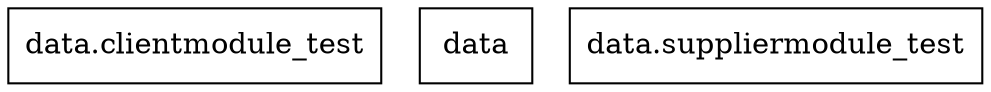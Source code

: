 digraph "packages_No_Name" {
charset="utf-8"
"3" [shape="box", label="data.clientmodule_test"];
"6" [shape="box", label="data"];
"7" [shape="box", label="data.suppliermodule_test"];
}